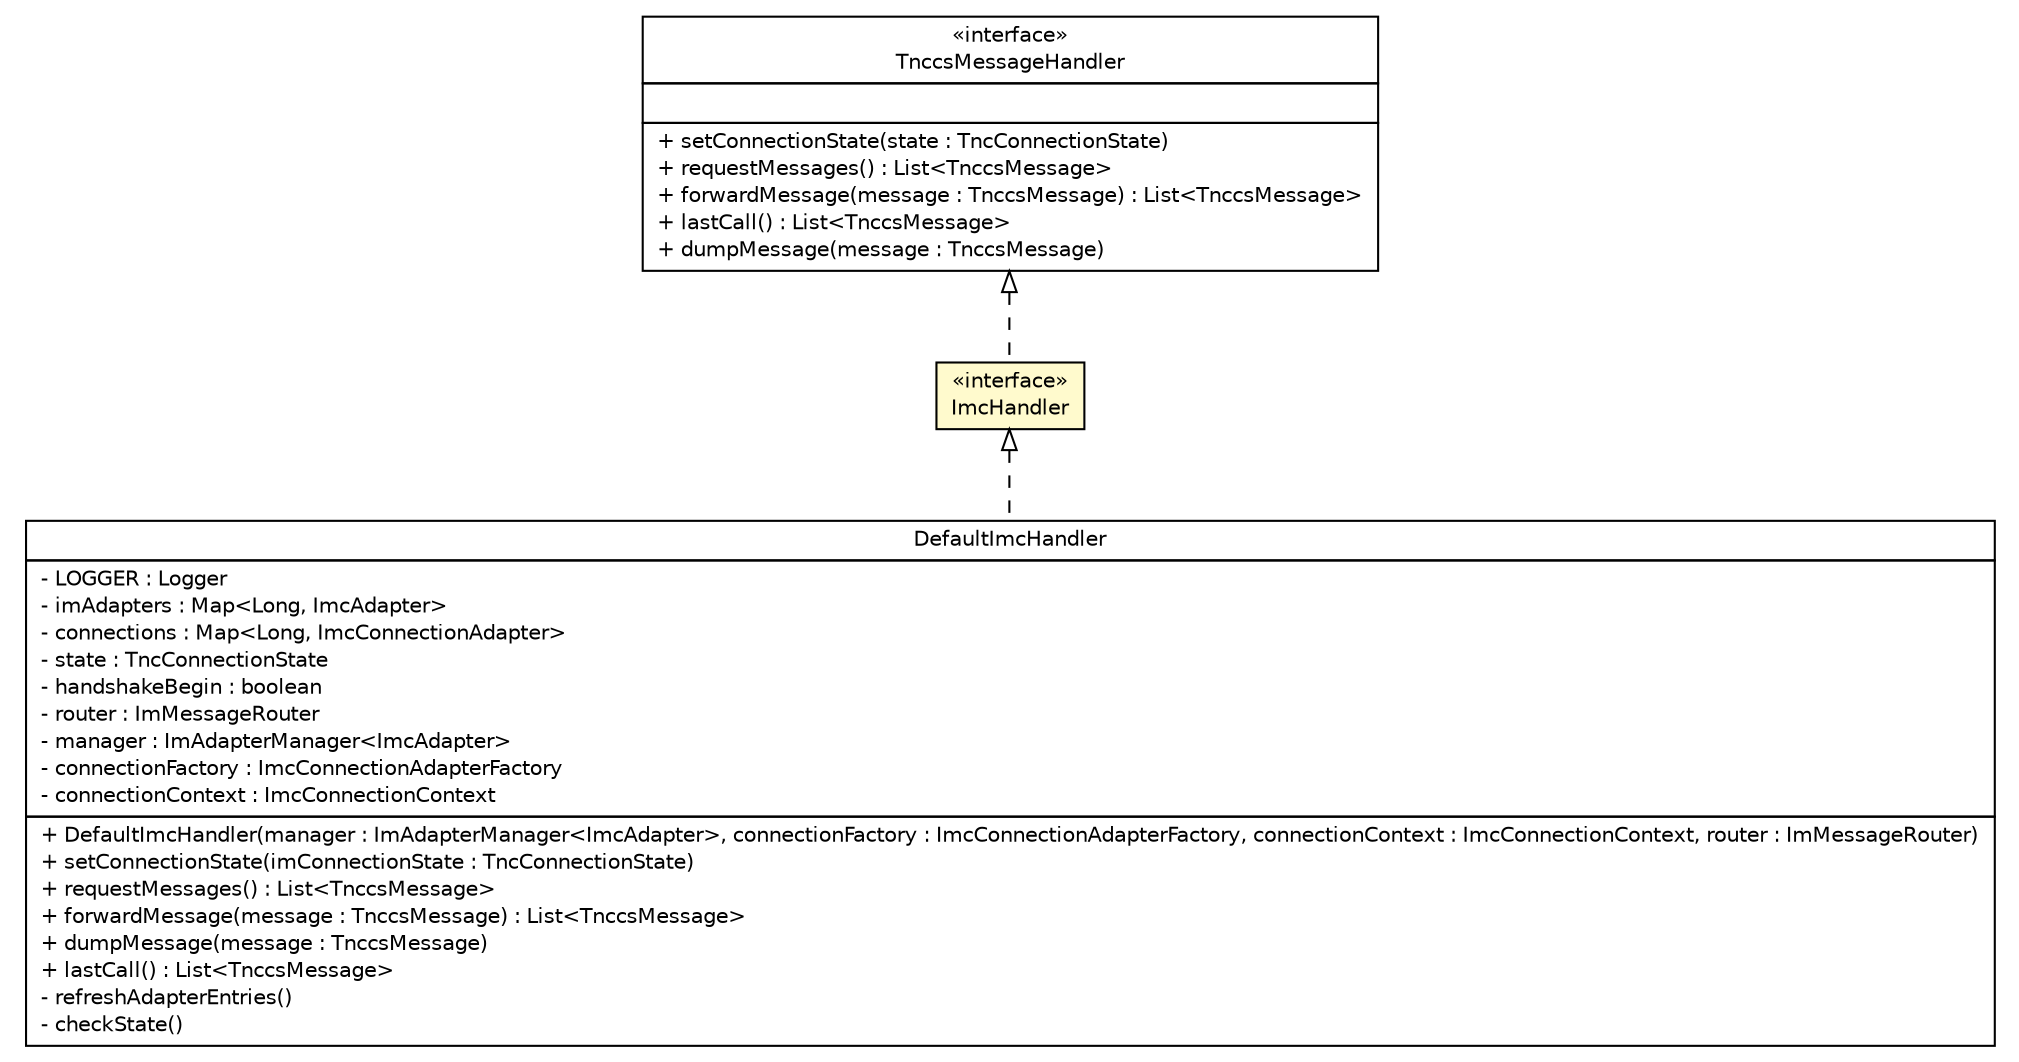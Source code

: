 #!/usr/local/bin/dot
#
# Class diagram 
# Generated by UMLGraph version R5_6 (http://www.umlgraph.org/)
#

digraph G {
	edge [fontname="Helvetica",fontsize=10,labelfontname="Helvetica",labelfontsize=10];
	node [fontname="Helvetica",fontsize=10,shape=plaintext];
	nodesep=0.25;
	ranksep=0.5;
	// de.hsbremen.tc.tnc.tnccs.message.handler.TnccsMessageHandler
	c23063 [label=<<table title="de.hsbremen.tc.tnc.tnccs.message.handler.TnccsMessageHandler" border="0" cellborder="1" cellspacing="0" cellpadding="2" port="p" href="./TnccsMessageHandler.html">
		<tr><td><table border="0" cellspacing="0" cellpadding="1">
<tr><td align="center" balign="center"> &#171;interface&#187; </td></tr>
<tr><td align="center" balign="center"> TnccsMessageHandler </td></tr>
		</table></td></tr>
		<tr><td><table border="0" cellspacing="0" cellpadding="1">
<tr><td align="left" balign="left">  </td></tr>
		</table></td></tr>
		<tr><td><table border="0" cellspacing="0" cellpadding="1">
<tr><td align="left" balign="left"> + setConnectionState(state : TncConnectionState) </td></tr>
<tr><td align="left" balign="left"> + requestMessages() : List&lt;TnccsMessage&gt; </td></tr>
<tr><td align="left" balign="left"> + forwardMessage(message : TnccsMessage) : List&lt;TnccsMessage&gt; </td></tr>
<tr><td align="left" balign="left"> + lastCall() : List&lt;TnccsMessage&gt; </td></tr>
<tr><td align="left" balign="left"> + dumpMessage(message : TnccsMessage) </td></tr>
		</table></td></tr>
		</table>>, URL="./TnccsMessageHandler.html", fontname="Helvetica", fontcolor="black", fontsize=10.0];
	// de.hsbremen.tc.tnc.tnccs.message.handler.ImcHandler
	c23066 [label=<<table title="de.hsbremen.tc.tnc.tnccs.message.handler.ImcHandler" border="0" cellborder="1" cellspacing="0" cellpadding="2" port="p" bgcolor="lemonChiffon" href="./ImcHandler.html">
		<tr><td><table border="0" cellspacing="0" cellpadding="1">
<tr><td align="center" balign="center"> &#171;interface&#187; </td></tr>
<tr><td align="center" balign="center"> ImcHandler </td></tr>
		</table></td></tr>
		</table>>, URL="./ImcHandler.html", fontname="Helvetica", fontcolor="black", fontsize=10.0];
	// de.hsbremen.tc.tnc.tnccs.message.handler.simple.DefaultImcHandler
	c23074 [label=<<table title="de.hsbremen.tc.tnc.tnccs.message.handler.simple.DefaultImcHandler" border="0" cellborder="1" cellspacing="0" cellpadding="2" port="p" href="./simple/DefaultImcHandler.html">
		<tr><td><table border="0" cellspacing="0" cellpadding="1">
<tr><td align="center" balign="center"> DefaultImcHandler </td></tr>
		</table></td></tr>
		<tr><td><table border="0" cellspacing="0" cellpadding="1">
<tr><td align="left" balign="left"> - LOGGER : Logger </td></tr>
<tr><td align="left" balign="left"> - imAdapters : Map&lt;Long, ImcAdapter&gt; </td></tr>
<tr><td align="left" balign="left"> - connections : Map&lt;Long, ImcConnectionAdapter&gt; </td></tr>
<tr><td align="left" balign="left"> - state : TncConnectionState </td></tr>
<tr><td align="left" balign="left"> - handshakeBegin : boolean </td></tr>
<tr><td align="left" balign="left"> - router : ImMessageRouter </td></tr>
<tr><td align="left" balign="left"> - manager : ImAdapterManager&lt;ImcAdapter&gt; </td></tr>
<tr><td align="left" balign="left"> - connectionFactory : ImcConnectionAdapterFactory </td></tr>
<tr><td align="left" balign="left"> - connectionContext : ImcConnectionContext </td></tr>
		</table></td></tr>
		<tr><td><table border="0" cellspacing="0" cellpadding="1">
<tr><td align="left" balign="left"> + DefaultImcHandler(manager : ImAdapterManager&lt;ImcAdapter&gt;, connectionFactory : ImcConnectionAdapterFactory, connectionContext : ImcConnectionContext, router : ImMessageRouter) </td></tr>
<tr><td align="left" balign="left"> + setConnectionState(imConnectionState : TncConnectionState) </td></tr>
<tr><td align="left" balign="left"> + requestMessages() : List&lt;TnccsMessage&gt; </td></tr>
<tr><td align="left" balign="left"> + forwardMessage(message : TnccsMessage) : List&lt;TnccsMessage&gt; </td></tr>
<tr><td align="left" balign="left"> + dumpMessage(message : TnccsMessage) </td></tr>
<tr><td align="left" balign="left"> + lastCall() : List&lt;TnccsMessage&gt; </td></tr>
<tr><td align="left" balign="left"> - refreshAdapterEntries() </td></tr>
<tr><td align="left" balign="left"> - checkState() </td></tr>
		</table></td></tr>
		</table>>, URL="./simple/DefaultImcHandler.html", fontname="Helvetica", fontcolor="black", fontsize=10.0];
	//de.hsbremen.tc.tnc.tnccs.message.handler.ImcHandler implements de.hsbremen.tc.tnc.tnccs.message.handler.TnccsMessageHandler
	c23063:p -> c23066:p [dir=back,arrowtail=empty,style=dashed];
	//de.hsbremen.tc.tnc.tnccs.message.handler.simple.DefaultImcHandler implements de.hsbremen.tc.tnc.tnccs.message.handler.ImcHandler
	c23066:p -> c23074:p [dir=back,arrowtail=empty,style=dashed];
}


